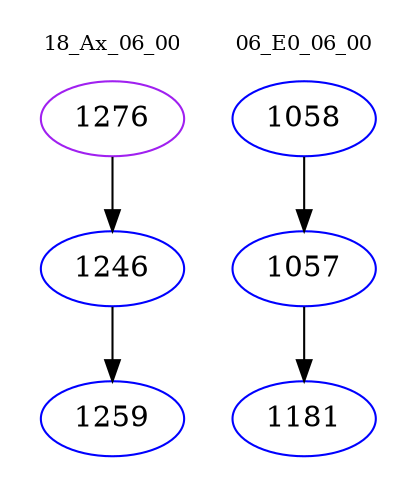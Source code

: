 digraph{
subgraph cluster_0 {
color = white
label = "18_Ax_06_00";
fontsize=10;
T0_1276 [label="1276", color="purple"]
T0_1276 -> T0_1246 [color="black"]
T0_1246 [label="1246", color="blue"]
T0_1246 -> T0_1259 [color="black"]
T0_1259 [label="1259", color="blue"]
}
subgraph cluster_1 {
color = white
label = "06_E0_06_00";
fontsize=10;
T1_1058 [label="1058", color="blue"]
T1_1058 -> T1_1057 [color="black"]
T1_1057 [label="1057", color="blue"]
T1_1057 -> T1_1181 [color="black"]
T1_1181 [label="1181", color="blue"]
}
}
